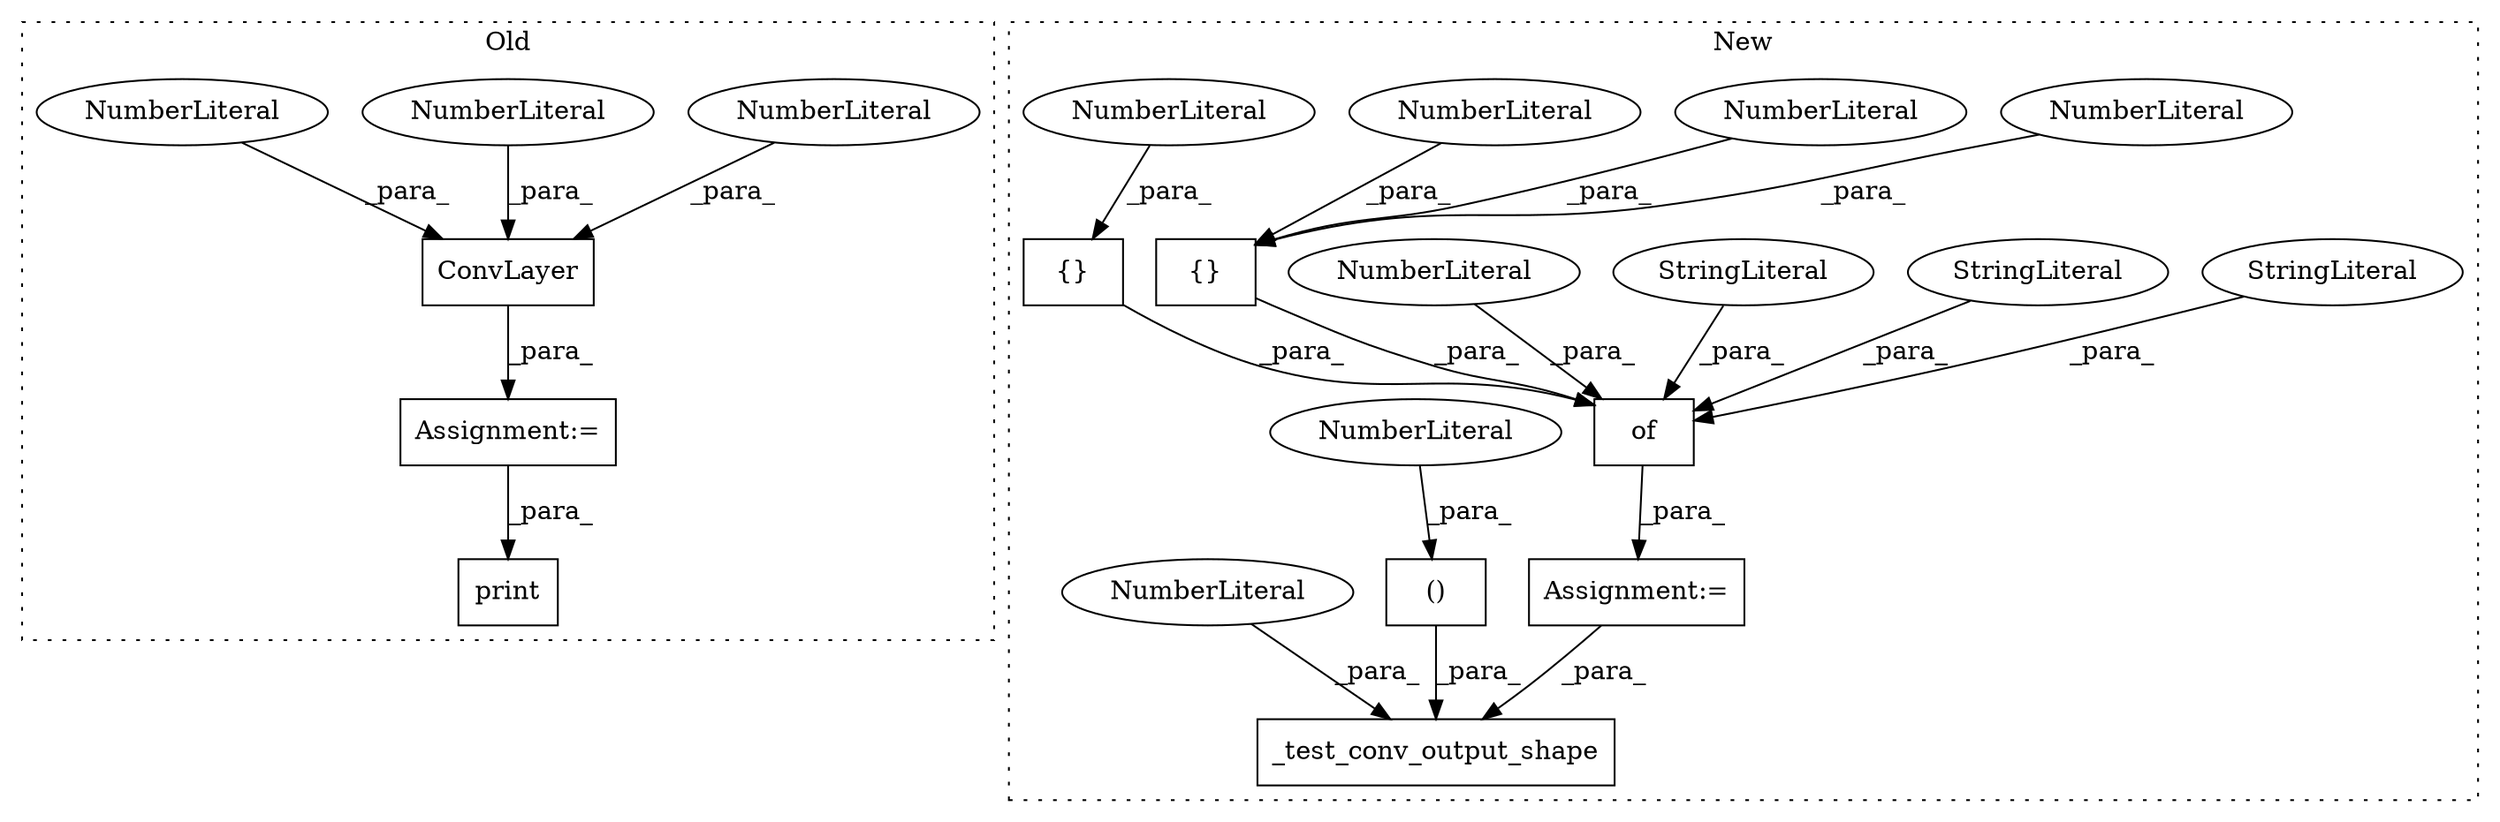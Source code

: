 digraph G {
subgraph cluster0 {
1 [label="ConvLayer" a="32" s="1556,1577" l="10,1" shape="box"];
3 [label="print" a="32" s="1615,1628" l="6,1" shape="box"];
7 [label="NumberLiteral" a="34" s="1571" l="1" shape="ellipse"];
9 [label="NumberLiteral" a="34" s="1566" l="2" shape="ellipse"];
10 [label="NumberLiteral" a="34" s="1569" l="1" shape="ellipse"];
22 [label="Assignment:=" a="7" s="1555" l="1" shape="box"];
label = "Old";
style="dotted";
}
subgraph cluster1 {
2 [label="of" a="32" s="3533,3628" l="3,1" shape="box"];
4 [label="StringLiteral" a="45" s="3586" l="8" shape="ellipse"];
5 [label="StringLiteral" a="45" s="3612" l="11" shape="ellipse"];
6 [label="StringLiteral" a="45" s="3555" l="13" shape="ellipse"];
8 [label="NumberLiteral" a="34" s="3552" l="2" shape="ellipse"];
11 [label="{}" a="4" s="3578,3584" l="1,1" shape="box"];
12 [label="NumberLiteral" a="34" s="3579" l="1" shape="ellipse"];
13 [label="NumberLiteral" a="34" s="3583" l="1" shape="ellipse"];
14 [label="{}" a="4" s="3604,3610" l="1,1" shape="box"];
15 [label="NumberLiteral" a="34" s="3609" l="1" shape="ellipse"];
16 [label="NumberLiteral" a="34" s="3581" l="1" shape="ellipse"];
17 [label="_test_conv_output_shape" a="32" s="3640,3743" l="24,2" shape="box"];
18 [label="()" a="106" s="3683" l="60" shape="box"];
19 [label="NumberLiteral" a="34" s="3727" l="1" shape="ellipse"];
20 [label="NumberLiteral" a="34" s="3664" l="1" shape="ellipse"];
21 [label="Assignment:=" a="7" s="3528" l="1" shape="box"];
label = "New";
style="dotted";
}
1 -> 22 [label="_para_"];
2 -> 21 [label="_para_"];
4 -> 2 [label="_para_"];
5 -> 2 [label="_para_"];
6 -> 2 [label="_para_"];
7 -> 1 [label="_para_"];
8 -> 2 [label="_para_"];
9 -> 1 [label="_para_"];
10 -> 1 [label="_para_"];
11 -> 2 [label="_para_"];
12 -> 11 [label="_para_"];
13 -> 11 [label="_para_"];
14 -> 2 [label="_para_"];
15 -> 14 [label="_para_"];
16 -> 11 [label="_para_"];
18 -> 17 [label="_para_"];
19 -> 18 [label="_para_"];
20 -> 17 [label="_para_"];
21 -> 17 [label="_para_"];
22 -> 3 [label="_para_"];
}